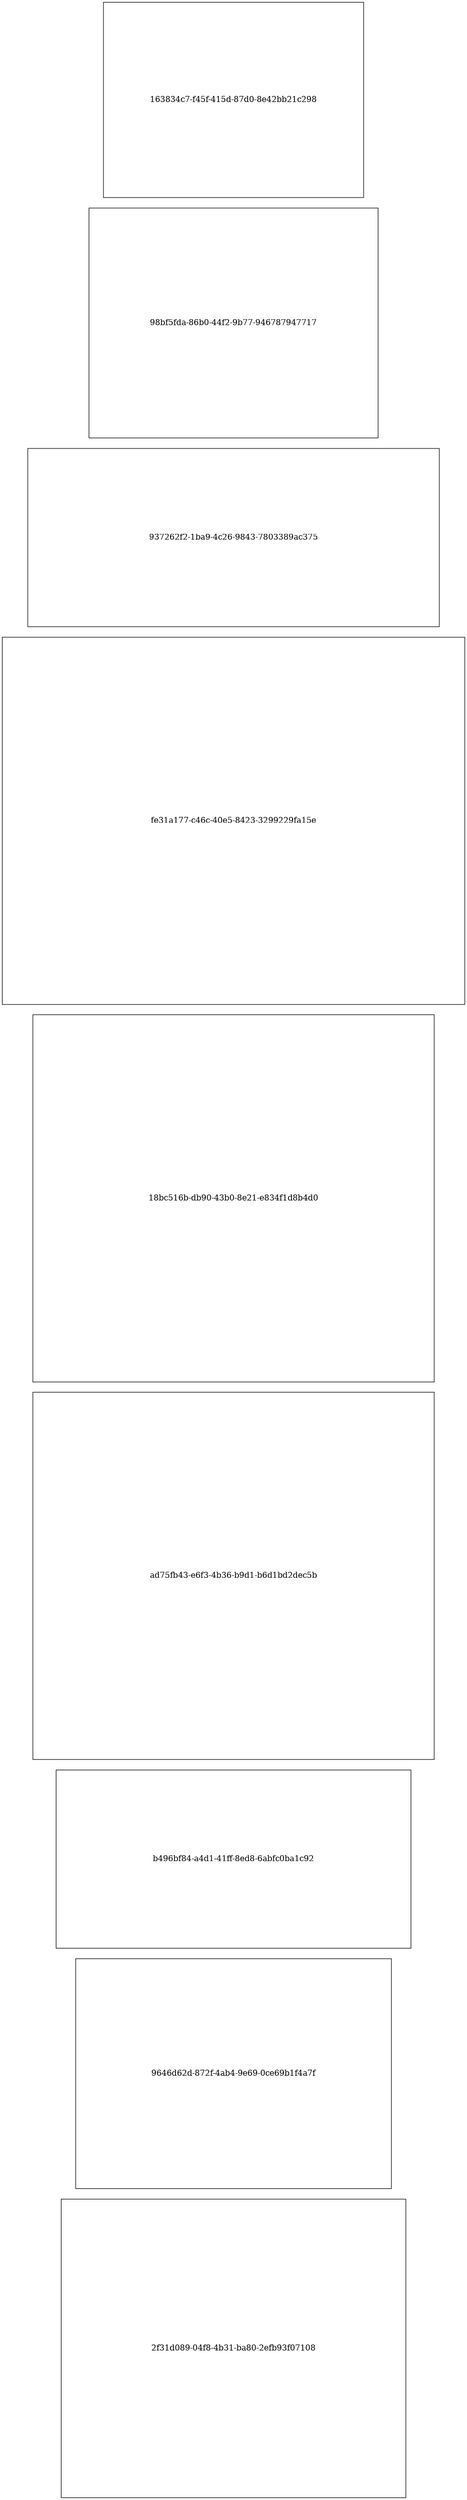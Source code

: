 graph {
	rankdir=LR size="74,33"
	"2f31d089-04f8-4b31-ba80-2efb93f07108" [height=7.3 shape=box width=8.44]
	"9646d62d-872f-4ab4-9e69-0ce69b1f4a7f" [height=5.62 shape=box width=7.74]
	"b496bf84-a4d1-41ff-8ed8-6abfc0ba1c92" [height=4.36 shape=box width=8.69]
	"ad75fb43-e6f3-4b36-b9d1-b6d1bd2dec5b" [height=8.98 shape=box width=9.84]
	"18bc516b-db90-43b0-8e21-e834f1d8b4d0" [height=8.98 shape=box width=9.84]
	"fe31a177-c46c-40e5-8423-3299229fa15e" [height=8.98 shape=box width=11.34]
	"937262f2-1ba9-4c26-9843-7803389ac375" [height=4.36 shape=box width=10.08]
	"98bf5fda-86b0-44f2-9b77-946787947717" [height=5.62 shape=box width=7.09]
	"163834c7-f45f-415d-87d0-8e42bb21c298" [height=4.78 shape=box width=6.37]
}
